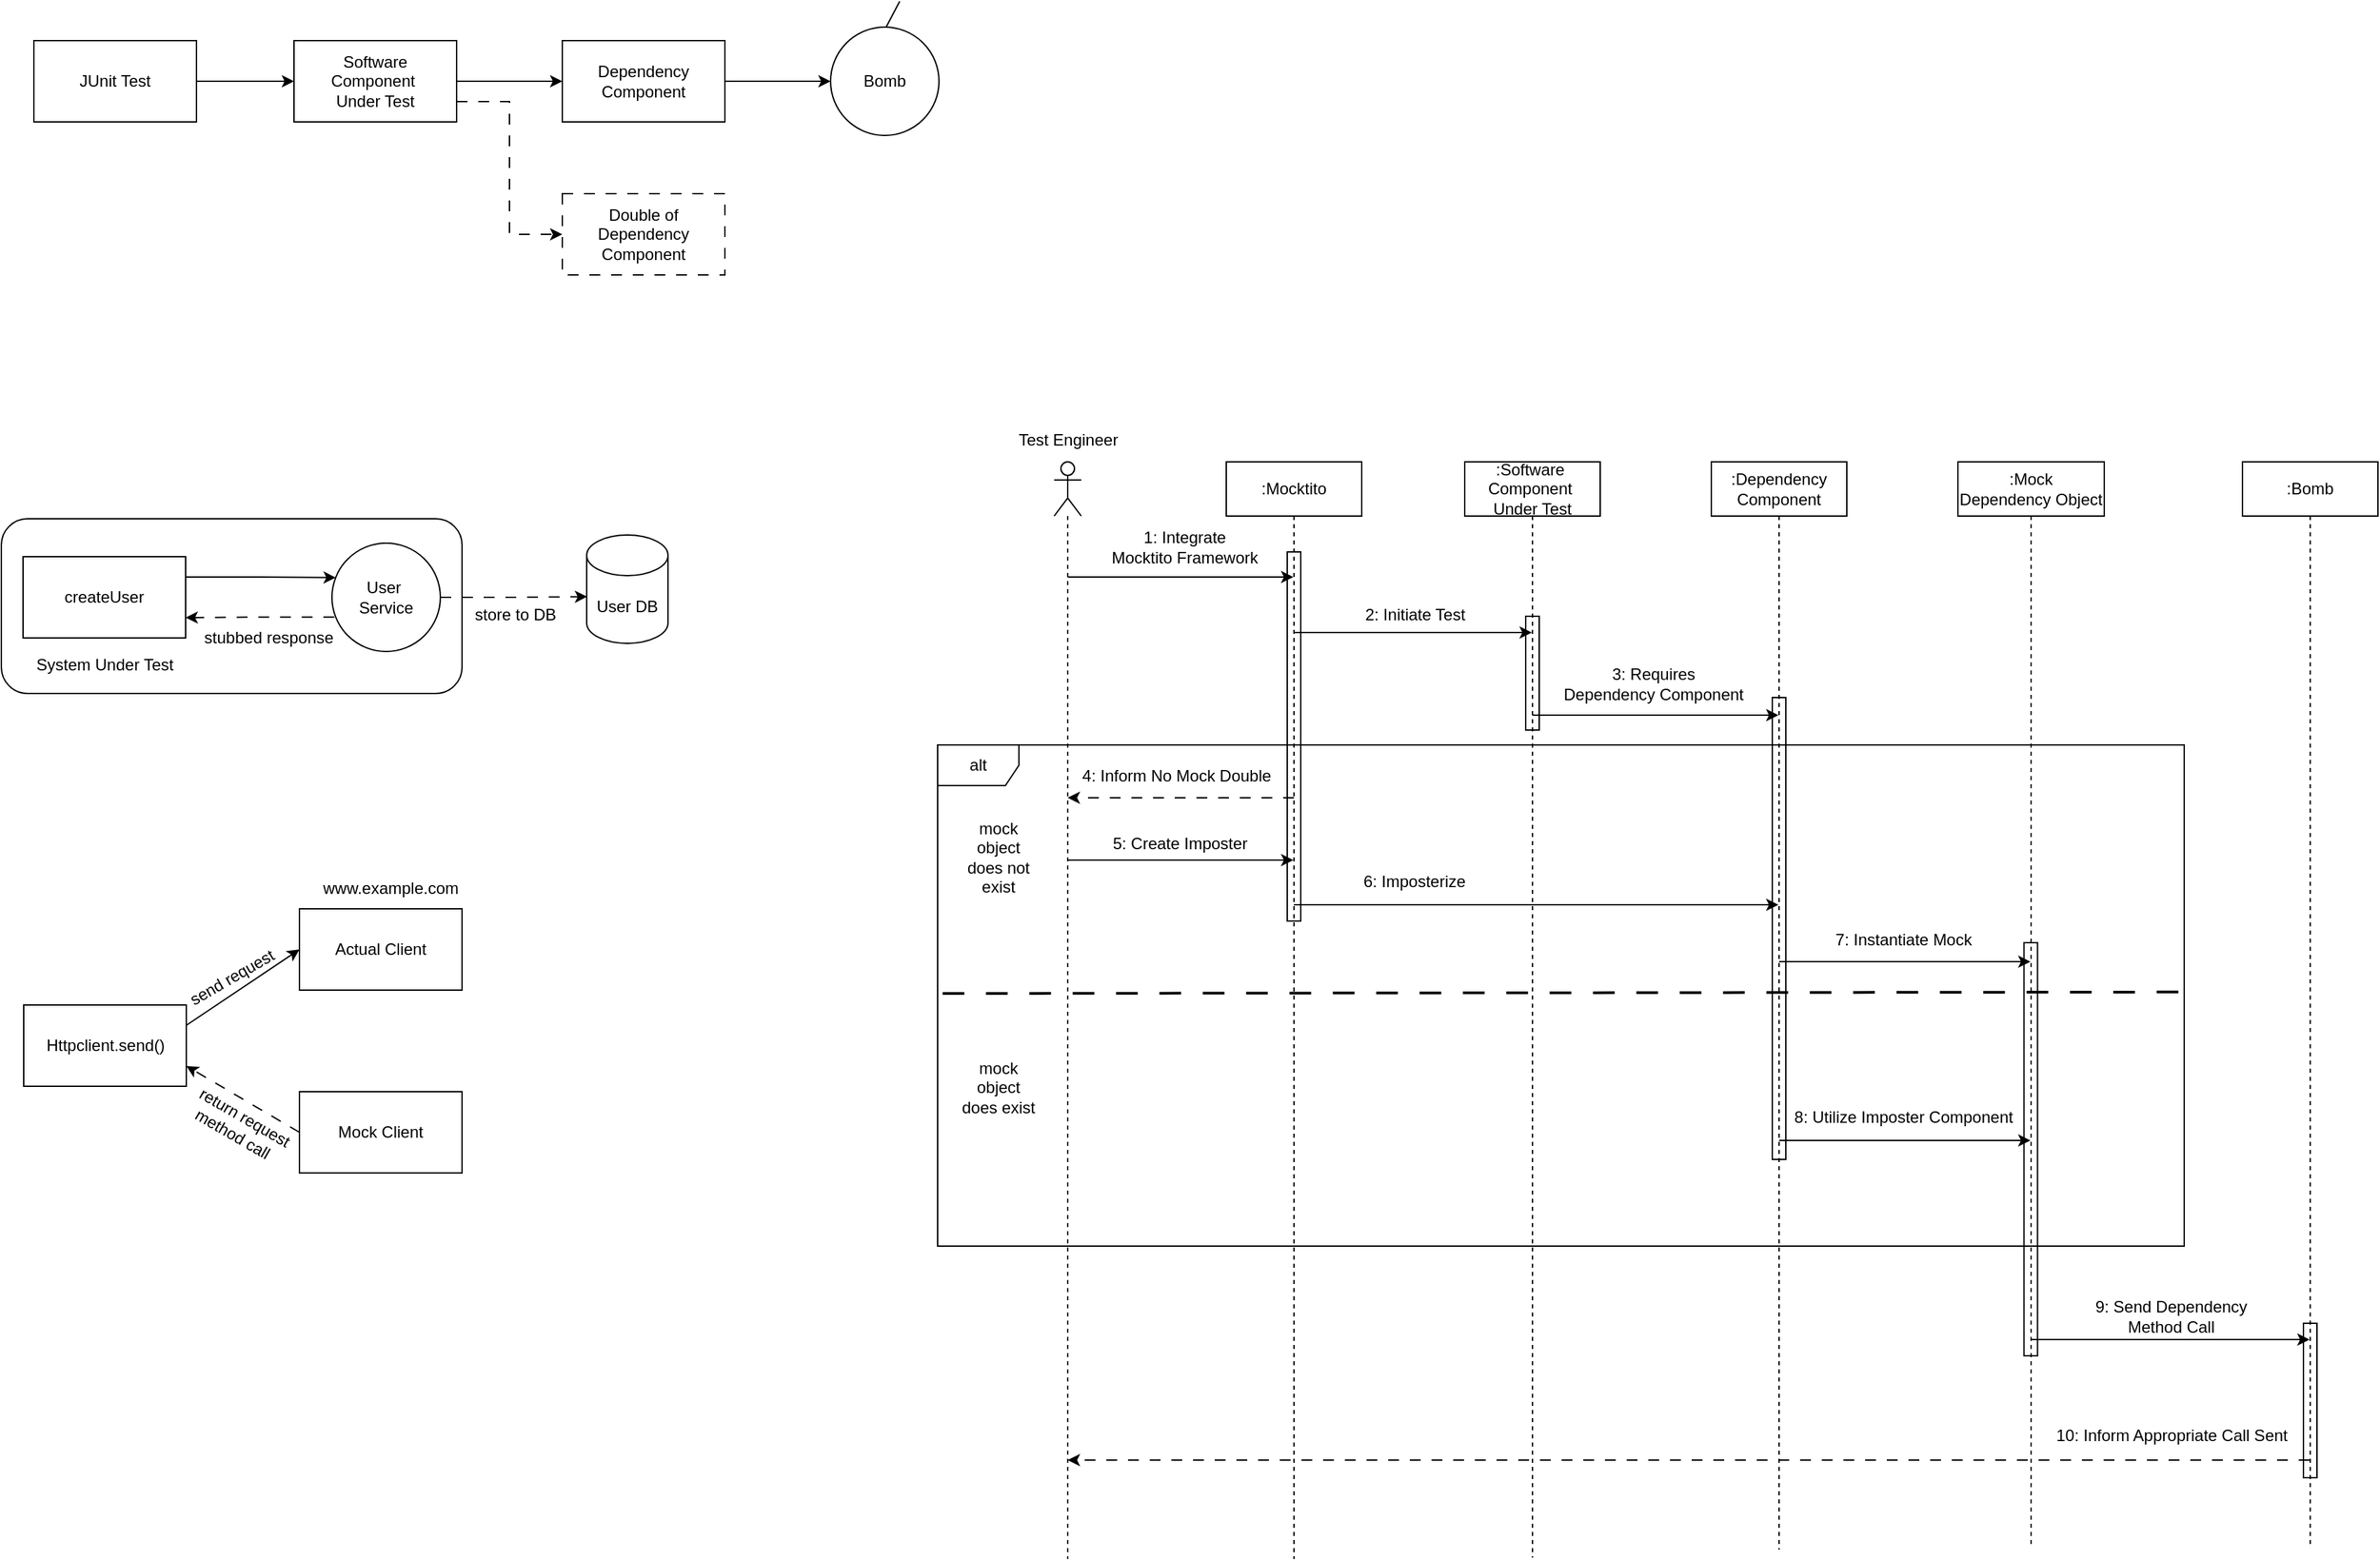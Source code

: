 <mxfile version="20.8.13" type="github">
  <diagram name="Page-1" id="JSIpw-Gab11g-2oWEoVy">
    <mxGraphModel dx="1615" dy="968" grid="0" gridSize="10" guides="1" tooltips="1" connect="1" arrows="1" fold="1" page="0" pageScale="1" pageWidth="850" pageHeight="1100" math="0" shadow="0">
      <root>
        <mxCell id="0" />
        <mxCell id="1" parent="0" />
        <mxCell id="2z0HGwpnnQDzrqCcc-WQ-3" style="edgeStyle=orthogonalEdgeStyle;rounded=0;orthogonalLoop=1;jettySize=auto;html=1;entryX=0;entryY=0.5;entryDx=0;entryDy=0;" parent="1" source="2z0HGwpnnQDzrqCcc-WQ-1" target="2z0HGwpnnQDzrqCcc-WQ-2" edge="1">
          <mxGeometry relative="1" as="geometry" />
        </mxCell>
        <mxCell id="2z0HGwpnnQDzrqCcc-WQ-1" value="JUnit Test" style="rounded=0;whiteSpace=wrap;html=1;" parent="1" vertex="1">
          <mxGeometry x="109" y="251" width="120" height="60" as="geometry" />
        </mxCell>
        <mxCell id="2z0HGwpnnQDzrqCcc-WQ-5" style="edgeStyle=orthogonalEdgeStyle;rounded=0;orthogonalLoop=1;jettySize=auto;html=1;entryX=0;entryY=0.5;entryDx=0;entryDy=0;" parent="1" source="2z0HGwpnnQDzrqCcc-WQ-2" target="2z0HGwpnnQDzrqCcc-WQ-4" edge="1">
          <mxGeometry relative="1" as="geometry" />
        </mxCell>
        <mxCell id="2z0HGwpnnQDzrqCcc-WQ-10" style="edgeStyle=orthogonalEdgeStyle;rounded=0;orthogonalLoop=1;jettySize=auto;html=1;exitX=1;exitY=0.75;exitDx=0;exitDy=0;entryX=0;entryY=0.5;entryDx=0;entryDy=0;dashed=1;dashPattern=8 8;" parent="1" source="2z0HGwpnnQDzrqCcc-WQ-2" target="2z0HGwpnnQDzrqCcc-WQ-9" edge="1">
          <mxGeometry relative="1" as="geometry" />
        </mxCell>
        <mxCell id="2z0HGwpnnQDzrqCcc-WQ-2" value="Software &lt;br&gt;Component&amp;nbsp;&lt;br&gt;Under Test" style="rounded=0;whiteSpace=wrap;html=1;" parent="1" vertex="1">
          <mxGeometry x="301" y="251" width="120" height="60" as="geometry" />
        </mxCell>
        <mxCell id="2z0HGwpnnQDzrqCcc-WQ-8" style="edgeStyle=orthogonalEdgeStyle;rounded=0;orthogonalLoop=1;jettySize=auto;html=1;entryX=0;entryY=0.5;entryDx=0;entryDy=0;" parent="1" source="2z0HGwpnnQDzrqCcc-WQ-4" target="2z0HGwpnnQDzrqCcc-WQ-7" edge="1">
          <mxGeometry relative="1" as="geometry" />
        </mxCell>
        <mxCell id="2z0HGwpnnQDzrqCcc-WQ-4" value="Dependency Component" style="rounded=0;whiteSpace=wrap;html=1;" parent="1" vertex="1">
          <mxGeometry x="499" y="251" width="120" height="60" as="geometry" />
        </mxCell>
        <mxCell id="2z0HGwpnnQDzrqCcc-WQ-7" value="Bomb" style="ellipse;whiteSpace=wrap;html=1;aspect=fixed;" parent="1" vertex="1">
          <mxGeometry x="697" y="241" width="80" height="80" as="geometry" />
        </mxCell>
        <mxCell id="2z0HGwpnnQDzrqCcc-WQ-9" value="Double of&lt;br&gt;Dependency Component" style="rounded=0;whiteSpace=wrap;html=1;dashed=1;dashPattern=8 8;" parent="1" vertex="1">
          <mxGeometry x="499" y="364" width="120" height="60" as="geometry" />
        </mxCell>
        <mxCell id="2z0HGwpnnQDzrqCcc-WQ-11" value="" style="endArrow=none;html=1;rounded=0;" parent="1" edge="1">
          <mxGeometry width="50" height="50" relative="1" as="geometry">
            <mxPoint x="738" y="241" as="sourcePoint" />
            <mxPoint x="748" y="222" as="targetPoint" />
          </mxGeometry>
        </mxCell>
        <mxCell id="bXxNS1EfpRLiCX-voFhY-3" style="edgeStyle=orthogonalEdgeStyle;rounded=0;orthogonalLoop=1;jettySize=auto;html=1;exitX=1;exitY=0.25;exitDx=0;exitDy=0;entryX=0.035;entryY=0.318;entryDx=0;entryDy=0;entryPerimeter=0;" edge="1" parent="1" source="bXxNS1EfpRLiCX-voFhY-1" target="bXxNS1EfpRLiCX-voFhY-2">
          <mxGeometry relative="1" as="geometry" />
        </mxCell>
        <mxCell id="bXxNS1EfpRLiCX-voFhY-1" value="createUser" style="rounded=0;whiteSpace=wrap;html=1;" vertex="1" parent="1">
          <mxGeometry x="101" y="632" width="120" height="60" as="geometry" />
        </mxCell>
        <mxCell id="bXxNS1EfpRLiCX-voFhY-4" style="edgeStyle=orthogonalEdgeStyle;rounded=0;orthogonalLoop=1;jettySize=auto;html=1;exitX=0.021;exitY=0.683;exitDx=0;exitDy=0;entryX=1;entryY=0.75;entryDx=0;entryDy=0;exitPerimeter=0;dashed=1;dashPattern=8 8;" edge="1" parent="1" source="bXxNS1EfpRLiCX-voFhY-2" target="bXxNS1EfpRLiCX-voFhY-1">
          <mxGeometry relative="1" as="geometry" />
        </mxCell>
        <mxCell id="bXxNS1EfpRLiCX-voFhY-6" style="edgeStyle=orthogonalEdgeStyle;rounded=0;orthogonalLoop=1;jettySize=auto;html=1;entryX=0.005;entryY=0.569;entryDx=0;entryDy=0;entryPerimeter=0;dashed=1;dashPattern=8 8;" edge="1" parent="1" source="bXxNS1EfpRLiCX-voFhY-2" target="bXxNS1EfpRLiCX-voFhY-5">
          <mxGeometry relative="1" as="geometry" />
        </mxCell>
        <mxCell id="bXxNS1EfpRLiCX-voFhY-2" value="User&amp;nbsp;&lt;br&gt;Service" style="ellipse;whiteSpace=wrap;html=1;aspect=fixed;" vertex="1" parent="1">
          <mxGeometry x="329" y="622" width="80" height="80" as="geometry" />
        </mxCell>
        <mxCell id="bXxNS1EfpRLiCX-voFhY-5" value="User&amp;nbsp;DB" style="shape=cylinder3;whiteSpace=wrap;html=1;boundedLbl=1;backgroundOutline=1;size=15;" vertex="1" parent="1">
          <mxGeometry x="517" y="616" width="60" height="80" as="geometry" />
        </mxCell>
        <mxCell id="bXxNS1EfpRLiCX-voFhY-8" value="System Under Test" style="text;html=1;align=center;verticalAlign=middle;resizable=0;points=[];autosize=1;strokeColor=none;fillColor=none;" vertex="1" parent="1">
          <mxGeometry x="101.5" y="699" width="119" height="26" as="geometry" />
        </mxCell>
        <mxCell id="bXxNS1EfpRLiCX-voFhY-9" value="stubbed response" style="text;html=1;align=center;verticalAlign=middle;resizable=0;points=[];autosize=1;strokeColor=none;fillColor=none;" vertex="1" parent="1">
          <mxGeometry x="225" y="679" width="113" height="26" as="geometry" />
        </mxCell>
        <mxCell id="bXxNS1EfpRLiCX-voFhY-10" value="store to DB" style="text;html=1;align=center;verticalAlign=middle;resizable=0;points=[];autosize=1;strokeColor=none;fillColor=none;" vertex="1" parent="1">
          <mxGeometry x="425" y="662" width="78" height="26" as="geometry" />
        </mxCell>
        <mxCell id="bXxNS1EfpRLiCX-voFhY-11" value="" style="rounded=1;whiteSpace=wrap;html=1;fillColor=none;" vertex="1" parent="1">
          <mxGeometry x="85" y="604" width="340" height="129" as="geometry" />
        </mxCell>
        <mxCell id="bXxNS1EfpRLiCX-voFhY-13" value="Httpclient.send()" style="rounded=0;whiteSpace=wrap;html=1;" vertex="1" parent="1">
          <mxGeometry x="101.5" y="963" width="120" height="60" as="geometry" />
        </mxCell>
        <mxCell id="bXxNS1EfpRLiCX-voFhY-14" value="Actual Client" style="rounded=0;whiteSpace=wrap;html=1;" vertex="1" parent="1">
          <mxGeometry x="305" y="892" width="120" height="60" as="geometry" />
        </mxCell>
        <mxCell id="bXxNS1EfpRLiCX-voFhY-16" value="Mock Client" style="rounded=0;whiteSpace=wrap;html=1;" vertex="1" parent="1">
          <mxGeometry x="305" y="1027" width="120" height="60" as="geometry" />
        </mxCell>
        <mxCell id="bXxNS1EfpRLiCX-voFhY-20" value="send request" style="text;html=1;align=center;verticalAlign=middle;resizable=0;points=[];autosize=1;strokeColor=none;fillColor=none;rotation=-30;" vertex="1" parent="1">
          <mxGeometry x="211.5" y="930" width="87" height="26" as="geometry" />
        </mxCell>
        <mxCell id="bXxNS1EfpRLiCX-voFhY-23" value="" style="endArrow=classic;html=1;rounded=0;exitX=1;exitY=0.25;exitDx=0;exitDy=0;entryX=0;entryY=0.5;entryDx=0;entryDy=0;" edge="1" parent="1" source="bXxNS1EfpRLiCX-voFhY-13" target="bXxNS1EfpRLiCX-voFhY-14">
          <mxGeometry width="50" height="50" relative="1" as="geometry">
            <mxPoint x="242" y="974" as="sourcePoint" />
            <mxPoint x="292" y="924" as="targetPoint" />
          </mxGeometry>
        </mxCell>
        <mxCell id="bXxNS1EfpRLiCX-voFhY-24" value="" style="endArrow=classic;html=1;rounded=0;exitX=0;exitY=0.5;exitDx=0;exitDy=0;entryX=1;entryY=0.75;entryDx=0;entryDy=0;dashed=1;dashPattern=8 8;" edge="1" parent="1" source="bXxNS1EfpRLiCX-voFhY-16" target="bXxNS1EfpRLiCX-voFhY-13">
          <mxGeometry width="50" height="50" relative="1" as="geometry">
            <mxPoint x="229" y="1115" as="sourcePoint" />
            <mxPoint x="279" y="1065" as="targetPoint" />
          </mxGeometry>
        </mxCell>
        <mxCell id="bXxNS1EfpRLiCX-voFhY-25" value="www.example.com" style="text;html=1;align=center;verticalAlign=middle;resizable=0;points=[];autosize=1;strokeColor=none;fillColor=none;" vertex="1" parent="1">
          <mxGeometry x="313" y="864" width="118" height="26" as="geometry" />
        </mxCell>
        <mxCell id="bXxNS1EfpRLiCX-voFhY-26" value="return request &lt;br&gt;method call&amp;nbsp;" style="text;html=1;align=center;verticalAlign=middle;resizable=0;points=[];autosize=1;strokeColor=none;fillColor=none;rotation=30;" vertex="1" parent="1">
          <mxGeometry x="214" y="1031" width="93" height="41" as="geometry" />
        </mxCell>
        <mxCell id="bXxNS1EfpRLiCX-voFhY-38" style="edgeStyle=orthogonalEdgeStyle;rounded=0;orthogonalLoop=1;jettySize=auto;html=1;" edge="1" parent="1" source="bXxNS1EfpRLiCX-voFhY-28" target="bXxNS1EfpRLiCX-voFhY-30">
          <mxGeometry relative="1" as="geometry">
            <Array as="points">
              <mxPoint x="977" y="647" />
              <mxPoint x="977" y="647" />
            </Array>
          </mxGeometry>
        </mxCell>
        <mxCell id="bXxNS1EfpRLiCX-voFhY-28" value="" style="shape=umlLifeline;participant=umlActor;perimeter=lifelinePerimeter;whiteSpace=wrap;html=1;container=1;collapsible=0;recursiveResize=0;verticalAlign=top;spacingTop=36;outlineConnect=0;fillColor=none;" vertex="1" parent="1">
          <mxGeometry x="862" y="562" width="20" height="810" as="geometry" />
        </mxCell>
        <mxCell id="bXxNS1EfpRLiCX-voFhY-29" value="Test Engineer" style="text;html=1;align=center;verticalAlign=middle;resizable=0;points=[];autosize=1;strokeColor=none;fillColor=none;" vertex="1" parent="1">
          <mxGeometry x="826.5" y="533" width="91" height="26" as="geometry" />
        </mxCell>
        <mxCell id="bXxNS1EfpRLiCX-voFhY-40" style="edgeStyle=orthogonalEdgeStyle;rounded=0;orthogonalLoop=1;jettySize=auto;html=1;" edge="1" parent="1" source="bXxNS1EfpRLiCX-voFhY-30" target="bXxNS1EfpRLiCX-voFhY-32">
          <mxGeometry relative="1" as="geometry">
            <Array as="points">
              <mxPoint x="1109" y="688" />
              <mxPoint x="1109" y="688" />
            </Array>
          </mxGeometry>
        </mxCell>
        <mxCell id="bXxNS1EfpRLiCX-voFhY-30" value=":Mocktito" style="shape=umlLifeline;perimeter=lifelinePerimeter;whiteSpace=wrap;html=1;container=1;collapsible=0;recursiveResize=0;outlineConnect=0;fillColor=none;" vertex="1" parent="1">
          <mxGeometry x="989" y="562" width="100" height="810" as="geometry" />
        </mxCell>
        <mxCell id="bXxNS1EfpRLiCX-voFhY-83" value="" style="html=1;points=[];perimeter=orthogonalPerimeter;fillColor=none;" vertex="1" parent="bXxNS1EfpRLiCX-voFhY-30">
          <mxGeometry x="45" y="66.5" width="10" height="272.5" as="geometry" />
        </mxCell>
        <mxCell id="bXxNS1EfpRLiCX-voFhY-47" style="edgeStyle=orthogonalEdgeStyle;rounded=0;orthogonalLoop=1;jettySize=auto;html=1;" edge="1" parent="1" source="bXxNS1EfpRLiCX-voFhY-32" target="bXxNS1EfpRLiCX-voFhY-44">
          <mxGeometry relative="1" as="geometry">
            <Array as="points">
              <mxPoint x="1279" y="749" />
              <mxPoint x="1279" y="749" />
            </Array>
          </mxGeometry>
        </mxCell>
        <mxCell id="bXxNS1EfpRLiCX-voFhY-32" value=":Software&amp;nbsp;&lt;br&gt;Component&amp;nbsp;&lt;br&gt;Under Test" style="shape=umlLifeline;perimeter=lifelinePerimeter;whiteSpace=wrap;html=1;container=1;collapsible=0;recursiveResize=0;outlineConnect=0;fillColor=none;" vertex="1" parent="1">
          <mxGeometry x="1165" y="562" width="100" height="809" as="geometry" />
        </mxCell>
        <mxCell id="bXxNS1EfpRLiCX-voFhY-84" value="" style="html=1;points=[];perimeter=orthogonalPerimeter;fillColor=none;" vertex="1" parent="bXxNS1EfpRLiCX-voFhY-32">
          <mxGeometry x="45" y="114" width="10" height="84" as="geometry" />
        </mxCell>
        <mxCell id="bXxNS1EfpRLiCX-voFhY-34" value=":Mock &lt;br&gt;Dependency Object" style="shape=umlLifeline;perimeter=lifelinePerimeter;whiteSpace=wrap;html=1;container=1;collapsible=0;recursiveResize=0;outlineConnect=0;fillColor=none;" vertex="1" parent="1">
          <mxGeometry x="1529" y="562" width="108" height="799" as="geometry" />
        </mxCell>
        <mxCell id="bXxNS1EfpRLiCX-voFhY-36" value=":Bomb" style="shape=umlLifeline;perimeter=lifelinePerimeter;whiteSpace=wrap;html=1;container=1;collapsible=0;recursiveResize=0;outlineConnect=0;fillColor=none;" vertex="1" parent="1">
          <mxGeometry x="1739" y="562" width="100" height="801" as="geometry" />
        </mxCell>
        <mxCell id="bXxNS1EfpRLiCX-voFhY-82" value="10: Inform Appropriate Call Sent" style="text;html=1;strokeColor=none;fillColor=none;align=center;verticalAlign=middle;whiteSpace=wrap;rounded=0;" vertex="1" parent="bXxNS1EfpRLiCX-voFhY-36">
          <mxGeometry x="-141.25" y="704" width="177.5" height="30" as="geometry" />
        </mxCell>
        <mxCell id="bXxNS1EfpRLiCX-voFhY-87" value="" style="html=1;points=[];perimeter=orthogonalPerimeter;fillColor=none;" vertex="1" parent="bXxNS1EfpRLiCX-voFhY-36">
          <mxGeometry x="45" y="636" width="10" height="114" as="geometry" />
        </mxCell>
        <mxCell id="bXxNS1EfpRLiCX-voFhY-39" value="1: Integrate &lt;br&gt;Mocktito Framework" style="text;html=1;align=center;verticalAlign=middle;resizable=0;points=[];autosize=1;strokeColor=none;fillColor=none;" vertex="1" parent="1">
          <mxGeometry x="895" y="604" width="126" height="41" as="geometry" />
        </mxCell>
        <mxCell id="bXxNS1EfpRLiCX-voFhY-42" value="2: Initiate Test" style="text;html=1;align=center;verticalAlign=middle;resizable=0;points=[];autosize=1;strokeColor=none;fillColor=none;" vertex="1" parent="1">
          <mxGeometry x="1082" y="662" width="92" height="26" as="geometry" />
        </mxCell>
        <mxCell id="bXxNS1EfpRLiCX-voFhY-44" value=":Dependency Component" style="shape=umlLifeline;perimeter=lifelinePerimeter;whiteSpace=wrap;html=1;container=1;collapsible=0;recursiveResize=0;outlineConnect=0;fillColor=none;" vertex="1" parent="1">
          <mxGeometry x="1347" y="562" width="100" height="803" as="geometry" />
        </mxCell>
        <mxCell id="bXxNS1EfpRLiCX-voFhY-50" value="alt" style="shape=umlFrame;whiteSpace=wrap;html=1;fillColor=none;" vertex="1" parent="1">
          <mxGeometry x="776" y="771" width="920" height="370" as="geometry" />
        </mxCell>
        <mxCell id="bXxNS1EfpRLiCX-voFhY-51" value="" style="endArrow=none;dashed=1;html=1;rounded=0;entryX=1.001;entryY=0.493;entryDx=0;entryDy=0;entryPerimeter=0;exitX=0.004;exitY=0.496;exitDx=0;exitDy=0;exitPerimeter=0;dashPattern=8 8;strokeWidth=2;" edge="1" parent="1" source="bXxNS1EfpRLiCX-voFhY-50" target="bXxNS1EfpRLiCX-voFhY-50">
          <mxGeometry width="50" height="50" relative="1" as="geometry">
            <mxPoint x="1308" y="819" as="sourcePoint" />
            <mxPoint x="1358" y="769" as="targetPoint" />
          </mxGeometry>
        </mxCell>
        <mxCell id="bXxNS1EfpRLiCX-voFhY-52" value="mock object does not exist" style="text;html=1;strokeColor=none;fillColor=none;align=center;verticalAlign=middle;whiteSpace=wrap;rounded=0;" vertex="1" parent="1">
          <mxGeometry x="791" y="839" width="60" height="30" as="geometry" />
        </mxCell>
        <mxCell id="bXxNS1EfpRLiCX-voFhY-53" value="mock object does exist" style="text;html=1;strokeColor=none;fillColor=none;align=center;verticalAlign=middle;whiteSpace=wrap;rounded=0;" vertex="1" parent="1">
          <mxGeometry x="791" y="1009" width="60" height="30" as="geometry" />
        </mxCell>
        <mxCell id="bXxNS1EfpRLiCX-voFhY-63" value="5: Create Imposter" style="text;html=1;strokeColor=none;fillColor=none;align=center;verticalAlign=middle;whiteSpace=wrap;rounded=0;" vertex="1" parent="1">
          <mxGeometry x="889" y="829" width="132" height="30" as="geometry" />
        </mxCell>
        <mxCell id="bXxNS1EfpRLiCX-voFhY-66" value="" style="endArrow=classic;html=1;rounded=0;dashed=1;dashPattern=8 8;" edge="1" parent="1" target="bXxNS1EfpRLiCX-voFhY-28">
          <mxGeometry width="50" height="50" relative="1" as="geometry">
            <mxPoint x="1039" y="810" as="sourcePoint" />
            <mxPoint x="1239" y="772" as="targetPoint" />
            <Array as="points" />
          </mxGeometry>
        </mxCell>
        <mxCell id="bXxNS1EfpRLiCX-voFhY-67" value="4: Inform No Mock Double" style="text;html=1;strokeColor=none;fillColor=none;align=center;verticalAlign=middle;whiteSpace=wrap;rounded=0;" vertex="1" parent="1">
          <mxGeometry x="875" y="779" width="155" height="30" as="geometry" />
        </mxCell>
        <mxCell id="bXxNS1EfpRLiCX-voFhY-48" value="3: Requires&lt;br&gt;Dependency Component" style="text;html=1;align=center;verticalAlign=middle;resizable=0;points=[];autosize=1;strokeColor=none;fillColor=none;" vertex="1" parent="1">
          <mxGeometry x="1228.5" y="705" width="151" height="41" as="geometry" />
        </mxCell>
        <mxCell id="bXxNS1EfpRLiCX-voFhY-68" value="" style="endArrow=classic;html=1;rounded=0;strokeWidth=1;" edge="1" parent="1" source="bXxNS1EfpRLiCX-voFhY-28" target="bXxNS1EfpRLiCX-voFhY-30">
          <mxGeometry width="50" height="50" relative="1" as="geometry">
            <mxPoint x="1210" y="886" as="sourcePoint" />
            <mxPoint x="1260" y="836" as="targetPoint" />
            <Array as="points">
              <mxPoint x="932" y="856" />
            </Array>
          </mxGeometry>
        </mxCell>
        <mxCell id="bXxNS1EfpRLiCX-voFhY-72" value="" style="endArrow=classic;html=1;rounded=0;strokeWidth=1;" edge="1" parent="1" source="bXxNS1EfpRLiCX-voFhY-30" target="bXxNS1EfpRLiCX-voFhY-44">
          <mxGeometry width="50" height="50" relative="1" as="geometry">
            <mxPoint x="1235" y="859" as="sourcePoint" />
            <mxPoint x="1285" y="809" as="targetPoint" />
            <Array as="points">
              <mxPoint x="1059" y="889" />
            </Array>
          </mxGeometry>
        </mxCell>
        <mxCell id="bXxNS1EfpRLiCX-voFhY-73" value="6: Imposterize" style="text;html=1;strokeColor=none;fillColor=none;align=center;verticalAlign=middle;whiteSpace=wrap;rounded=0;" vertex="1" parent="1">
          <mxGeometry x="1084" y="857" width="88" height="30" as="geometry" />
        </mxCell>
        <mxCell id="bXxNS1EfpRLiCX-voFhY-75" value="" style="endArrow=classic;html=1;rounded=0;strokeWidth=1;" edge="1" parent="1" source="bXxNS1EfpRLiCX-voFhY-44" target="bXxNS1EfpRLiCX-voFhY-34">
          <mxGeometry width="50" height="50" relative="1" as="geometry">
            <mxPoint x="1260" y="965" as="sourcePoint" />
            <mxPoint x="1310" y="915" as="targetPoint" />
            <Array as="points">
              <mxPoint x="1536" y="931" />
            </Array>
          </mxGeometry>
        </mxCell>
        <mxCell id="bXxNS1EfpRLiCX-voFhY-76" value="7: Instantiate Mock" style="text;html=1;strokeColor=none;fillColor=none;align=center;verticalAlign=middle;whiteSpace=wrap;rounded=0;" vertex="1" parent="1">
          <mxGeometry x="1431" y="900" width="116" height="30" as="geometry" />
        </mxCell>
        <mxCell id="bXxNS1EfpRLiCX-voFhY-77" value="" style="endArrow=classic;html=1;rounded=0;strokeWidth=1;" edge="1" parent="1" source="bXxNS1EfpRLiCX-voFhY-44" target="bXxNS1EfpRLiCX-voFhY-34">
          <mxGeometry width="50" height="50" relative="1" as="geometry">
            <mxPoint x="1328" y="896" as="sourcePoint" />
            <mxPoint x="1378" y="846" as="targetPoint" />
            <Array as="points">
              <mxPoint x="1566" y="1063" />
            </Array>
          </mxGeometry>
        </mxCell>
        <mxCell id="bXxNS1EfpRLiCX-voFhY-78" value="8: Utilize Imposter Component" style="text;html=1;strokeColor=none;fillColor=none;align=center;verticalAlign=middle;whiteSpace=wrap;rounded=0;" vertex="1" parent="1">
          <mxGeometry x="1400.25" y="1031" width="177.5" height="30" as="geometry" />
        </mxCell>
        <mxCell id="bXxNS1EfpRLiCX-voFhY-79" value="" style="endArrow=classic;html=1;rounded=0;strokeWidth=1;" edge="1" parent="1" source="bXxNS1EfpRLiCX-voFhY-34" target="bXxNS1EfpRLiCX-voFhY-36">
          <mxGeometry width="50" height="50" relative="1" as="geometry">
            <mxPoint x="1227" y="1038" as="sourcePoint" />
            <mxPoint x="1277" y="988" as="targetPoint" />
            <Array as="points">
              <mxPoint x="1765" y="1210" />
            </Array>
          </mxGeometry>
        </mxCell>
        <mxCell id="bXxNS1EfpRLiCX-voFhY-80" value="9: Send Dependency Method Call" style="text;html=1;strokeColor=none;fillColor=none;align=center;verticalAlign=middle;whiteSpace=wrap;rounded=0;" vertex="1" parent="1">
          <mxGeometry x="1623" y="1178" width="127" height="30" as="geometry" />
        </mxCell>
        <mxCell id="bXxNS1EfpRLiCX-voFhY-81" value="" style="endArrow=classic;html=1;rounded=0;strokeWidth=1;dashed=1;dashPattern=8 8;" edge="1" parent="1" source="bXxNS1EfpRLiCX-voFhY-36" target="bXxNS1EfpRLiCX-voFhY-28">
          <mxGeometry width="50" height="50" relative="1" as="geometry">
            <mxPoint x="1278" y="1048" as="sourcePoint" />
            <mxPoint x="1328" y="998" as="targetPoint" />
            <Array as="points">
              <mxPoint x="1278" y="1299" />
            </Array>
          </mxGeometry>
        </mxCell>
        <mxCell id="bXxNS1EfpRLiCX-voFhY-85" value="" style="html=1;points=[];perimeter=orthogonalPerimeter;fillColor=none;" vertex="1" parent="1">
          <mxGeometry x="1392" y="736" width="10" height="341" as="geometry" />
        </mxCell>
        <mxCell id="bXxNS1EfpRLiCX-voFhY-86" value="" style="html=1;points=[];perimeter=orthogonalPerimeter;fillColor=none;" vertex="1" parent="1">
          <mxGeometry x="1577.75" y="917" width="10" height="305" as="geometry" />
        </mxCell>
      </root>
    </mxGraphModel>
  </diagram>
</mxfile>
